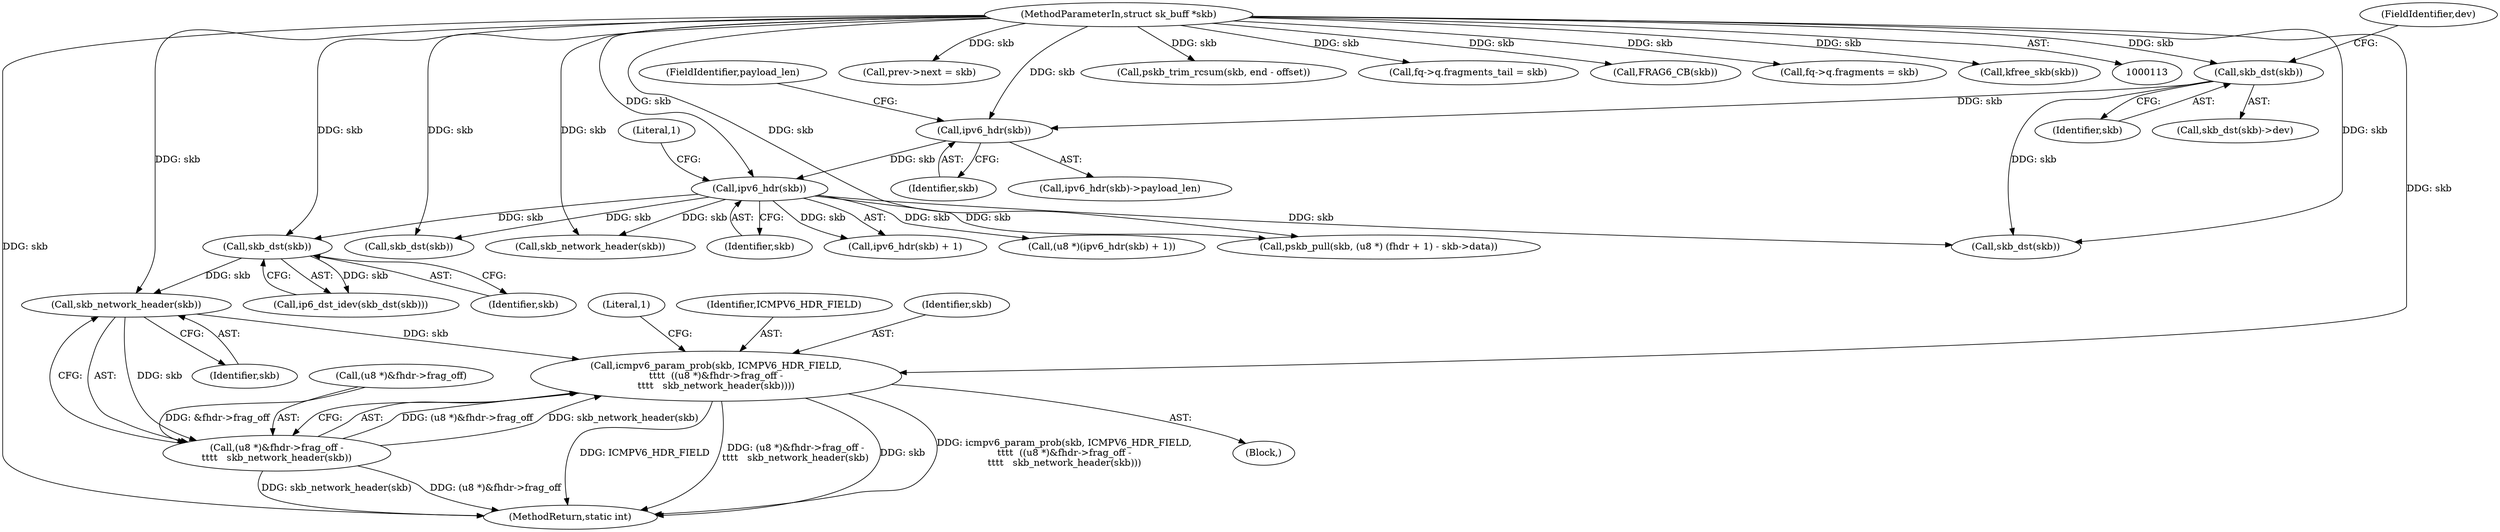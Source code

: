 digraph "0_linux_70789d7052239992824628db8133de08dc78e593_0@pointer" {
"1000194" [label="(Call,skb_network_header(skb))"];
"1000181" [label="(Call,skb_dst(skb))"];
"1000168" [label="(Call,ipv6_hdr(skb))"];
"1000156" [label="(Call,ipv6_hdr(skb))"];
"1000129" [label="(Call,skb_dst(skb))"];
"1000115" [label="(MethodParameterIn,struct sk_buff *skb)"];
"1000184" [label="(Call,icmpv6_param_prob(skb, ICMPV6_HDR_FIELD,\n\t\t\t\t  ((u8 *)&fhdr->frag_off -\n\t\t\t\t   skb_network_header(skb))))"];
"1000187" [label="(Call,(u8 *)&fhdr->frag_off -\n\t\t\t\t   skb_network_header(skb))"];
"1000198" [label="(Literal,1)"];
"1000167" [label="(Call,ipv6_hdr(skb) + 1)"];
"1000131" [label="(FieldIdentifier,dev)"];
"1000287" [label="(Call,skb_dst(skb))"];
"1000182" [label="(Identifier,skb)"];
"1000589" [label="(Call,skb_dst(skb))"];
"1000597" [label="(MethodReturn,static int)"];
"1000155" [label="(Call,ipv6_hdr(skb)->payload_len)"];
"1000209" [label="(Call,skb_network_header(skb))"];
"1000195" [label="(Identifier,skb)"];
"1000181" [label="(Call,skb_dst(skb))"];
"1000447" [label="(Call,prev->next = skb)"];
"1000186" [label="(Identifier,ICMPV6_HDR_FIELD)"];
"1000325" [label="(Call,pskb_pull(skb, (u8 *) (fhdr + 1) - skb->data))"];
"1000188" [label="(Call,(u8 *)&fhdr->frag_off)"];
"1000177" [label="(Block,)"];
"1000129" [label="(Call,skb_dst(skb))"];
"1000180" [label="(Call,ip6_dst_idev(skb_dst(skb)))"];
"1000165" [label="(Call,(u8 *)(ipv6_hdr(skb) + 1))"];
"1000115" [label="(MethodParameterIn,struct sk_buff *skb)"];
"1000338" [label="(Call,pskb_trim_rcsum(skb, end - offset))"];
"1000184" [label="(Call,icmpv6_param_prob(skb, ICMPV6_HDR_FIELD,\n\t\t\t\t  ((u8 *)&fhdr->frag_off -\n\t\t\t\t   skb_network_header(skb))))"];
"1000156" [label="(Call,ipv6_hdr(skb))"];
"1000130" [label="(Identifier,skb)"];
"1000157" [label="(Identifier,skb)"];
"1000158" [label="(FieldIdentifier,payload_len)"];
"1000128" [label="(Call,skb_dst(skb)->dev)"];
"1000187" [label="(Call,(u8 *)&fhdr->frag_off -\n\t\t\t\t   skb_network_header(skb))"];
"1000438" [label="(Call,fq->q.fragments_tail = skb)"];
"1000168" [label="(Call,ipv6_hdr(skb))"];
"1000185" [label="(Identifier,skb)"];
"1000426" [label="(Call,FRAG6_CB(skb))"];
"1000453" [label="(Call,fq->q.fragments = skb)"];
"1000169" [label="(Identifier,skb)"];
"1000592" [label="(Call,kfree_skb(skb))"];
"1000194" [label="(Call,skb_network_header(skb))"];
"1000170" [label="(Literal,1)"];
"1000194" -> "1000187"  [label="AST: "];
"1000194" -> "1000195"  [label="CFG: "];
"1000195" -> "1000194"  [label="AST: "];
"1000187" -> "1000194"  [label="CFG: "];
"1000194" -> "1000184"  [label="DDG: skb"];
"1000194" -> "1000187"  [label="DDG: skb"];
"1000181" -> "1000194"  [label="DDG: skb"];
"1000115" -> "1000194"  [label="DDG: skb"];
"1000181" -> "1000180"  [label="AST: "];
"1000181" -> "1000182"  [label="CFG: "];
"1000182" -> "1000181"  [label="AST: "];
"1000180" -> "1000181"  [label="CFG: "];
"1000181" -> "1000180"  [label="DDG: skb"];
"1000168" -> "1000181"  [label="DDG: skb"];
"1000115" -> "1000181"  [label="DDG: skb"];
"1000168" -> "1000167"  [label="AST: "];
"1000168" -> "1000169"  [label="CFG: "];
"1000169" -> "1000168"  [label="AST: "];
"1000170" -> "1000168"  [label="CFG: "];
"1000168" -> "1000165"  [label="DDG: skb"];
"1000168" -> "1000167"  [label="DDG: skb"];
"1000156" -> "1000168"  [label="DDG: skb"];
"1000115" -> "1000168"  [label="DDG: skb"];
"1000168" -> "1000209"  [label="DDG: skb"];
"1000168" -> "1000287"  [label="DDG: skb"];
"1000168" -> "1000325"  [label="DDG: skb"];
"1000168" -> "1000589"  [label="DDG: skb"];
"1000156" -> "1000155"  [label="AST: "];
"1000156" -> "1000157"  [label="CFG: "];
"1000157" -> "1000156"  [label="AST: "];
"1000158" -> "1000156"  [label="CFG: "];
"1000129" -> "1000156"  [label="DDG: skb"];
"1000115" -> "1000156"  [label="DDG: skb"];
"1000129" -> "1000128"  [label="AST: "];
"1000129" -> "1000130"  [label="CFG: "];
"1000130" -> "1000129"  [label="AST: "];
"1000131" -> "1000129"  [label="CFG: "];
"1000115" -> "1000129"  [label="DDG: skb"];
"1000129" -> "1000589"  [label="DDG: skb"];
"1000115" -> "1000113"  [label="AST: "];
"1000115" -> "1000597"  [label="DDG: skb"];
"1000115" -> "1000184"  [label="DDG: skb"];
"1000115" -> "1000209"  [label="DDG: skb"];
"1000115" -> "1000287"  [label="DDG: skb"];
"1000115" -> "1000325"  [label="DDG: skb"];
"1000115" -> "1000338"  [label="DDG: skb"];
"1000115" -> "1000426"  [label="DDG: skb"];
"1000115" -> "1000438"  [label="DDG: skb"];
"1000115" -> "1000447"  [label="DDG: skb"];
"1000115" -> "1000453"  [label="DDG: skb"];
"1000115" -> "1000589"  [label="DDG: skb"];
"1000115" -> "1000592"  [label="DDG: skb"];
"1000184" -> "1000177"  [label="AST: "];
"1000184" -> "1000187"  [label="CFG: "];
"1000185" -> "1000184"  [label="AST: "];
"1000186" -> "1000184"  [label="AST: "];
"1000187" -> "1000184"  [label="AST: "];
"1000198" -> "1000184"  [label="CFG: "];
"1000184" -> "1000597"  [label="DDG: ICMPV6_HDR_FIELD"];
"1000184" -> "1000597"  [label="DDG: (u8 *)&fhdr->frag_off -\n\t\t\t\t   skb_network_header(skb)"];
"1000184" -> "1000597"  [label="DDG: skb"];
"1000184" -> "1000597"  [label="DDG: icmpv6_param_prob(skb, ICMPV6_HDR_FIELD,\n\t\t\t\t  ((u8 *)&fhdr->frag_off -\n\t\t\t\t   skb_network_header(skb)))"];
"1000187" -> "1000184"  [label="DDG: (u8 *)&fhdr->frag_off"];
"1000187" -> "1000184"  [label="DDG: skb_network_header(skb)"];
"1000188" -> "1000187"  [label="AST: "];
"1000187" -> "1000597"  [label="DDG: (u8 *)&fhdr->frag_off"];
"1000187" -> "1000597"  [label="DDG: skb_network_header(skb)"];
"1000188" -> "1000187"  [label="DDG: &fhdr->frag_off"];
}
